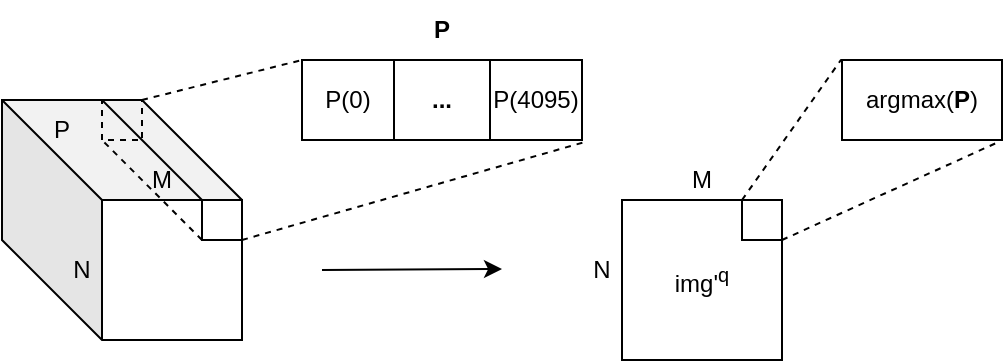 <mxfile version="21.3.7" type="github">
  <diagram name="第 1 页" id="SBmuENJPZcx3BKpMxjgy">
    <mxGraphModel dx="1050" dy="493" grid="1" gridSize="10" guides="1" tooltips="1" connect="1" arrows="1" fold="1" page="1" pageScale="1" pageWidth="827" pageHeight="1169" math="0" shadow="0">
      <root>
        <mxCell id="0" />
        <mxCell id="1" parent="0" />
        <mxCell id="1C2JHdiuvRbEZRAUdFf8-51" value="" style="shape=cube;whiteSpace=wrap;html=1;boundedLbl=1;backgroundOutline=1;darkOpacity=0.05;darkOpacity2=0.1;movable=1;resizable=1;rotatable=1;deletable=1;editable=1;locked=0;connectable=1;size=50;" vertex="1" parent="1">
          <mxGeometry x="220" y="190" width="120" height="120" as="geometry" />
        </mxCell>
        <mxCell id="1C2JHdiuvRbEZRAUdFf8-70" value="" style="whiteSpace=wrap;html=1;aspect=fixed;gradientColor=none;fillColor=none;dashed=1;" vertex="1" parent="1">
          <mxGeometry x="270" y="190" width="20" height="20" as="geometry" />
        </mxCell>
        <mxCell id="1C2JHdiuvRbEZRAUdFf8-52" value="M" style="text;html=1;strokeColor=none;fillColor=none;align=center;verticalAlign=middle;whiteSpace=wrap;rounded=0;" vertex="1" parent="1">
          <mxGeometry x="270" y="215" width="60" height="30" as="geometry" />
        </mxCell>
        <mxCell id="1C2JHdiuvRbEZRAUdFf8-53" value="N" style="text;html=1;strokeColor=none;fillColor=none;align=center;verticalAlign=middle;whiteSpace=wrap;rounded=0;" vertex="1" parent="1">
          <mxGeometry x="230" y="260" width="60" height="30" as="geometry" />
        </mxCell>
        <mxCell id="1C2JHdiuvRbEZRAUdFf8-54" value="P" style="text;html=1;strokeColor=none;fillColor=none;align=center;verticalAlign=middle;whiteSpace=wrap;rounded=0;" vertex="1" parent="1">
          <mxGeometry x="220" y="190" width="60" height="30" as="geometry" />
        </mxCell>
        <mxCell id="1C2JHdiuvRbEZRAUdFf8-55" value="" style="endArrow=classic;html=1;rounded=0;" edge="1" parent="1">
          <mxGeometry width="50" height="50" relative="1" as="geometry">
            <mxPoint x="380" y="275" as="sourcePoint" />
            <mxPoint x="470" y="274.5" as="targetPoint" />
          </mxGeometry>
        </mxCell>
        <mxCell id="1C2JHdiuvRbEZRAUdFf8-59" value="" style="endArrow=none;dashed=1;html=1;rounded=0;exitX=0;exitY=0;exitDx=70;exitDy=0;exitPerimeter=0;entryX=0;entryY=0;entryDx=0;entryDy=0;" edge="1" parent="1" source="1C2JHdiuvRbEZRAUdFf8-51">
          <mxGeometry width="50" height="50" relative="1" as="geometry">
            <mxPoint x="340" y="190" as="sourcePoint" />
            <mxPoint x="370" y="170" as="targetPoint" />
          </mxGeometry>
        </mxCell>
        <mxCell id="1C2JHdiuvRbEZRAUdFf8-60" value="" style="endArrow=none;dashed=1;html=1;rounded=0;exitX=1;exitY=1;exitDx=0;exitDy=0;entryX=1.02;entryY=1.015;entryDx=0;entryDy=0;entryPerimeter=0;" edge="1" parent="1" source="1C2JHdiuvRbEZRAUdFf8-67" target="1C2JHdiuvRbEZRAUdFf8-75">
          <mxGeometry width="50" height="50" relative="1" as="geometry">
            <mxPoint x="430" y="260" as="sourcePoint" />
            <mxPoint x="480" y="210" as="targetPoint" />
          </mxGeometry>
        </mxCell>
        <mxCell id="1C2JHdiuvRbEZRAUdFf8-61" value="&lt;b&gt;P&lt;/b&gt;" style="text;html=1;strokeColor=none;fillColor=none;align=center;verticalAlign=middle;whiteSpace=wrap;rounded=0;" vertex="1" parent="1">
          <mxGeometry x="410" y="140" width="60" height="30" as="geometry" />
        </mxCell>
        <mxCell id="1C2JHdiuvRbEZRAUdFf8-62" value="" style="whiteSpace=wrap;html=1;aspect=fixed;" vertex="1" parent="1">
          <mxGeometry x="530" y="240" width="80" height="80" as="geometry" />
        </mxCell>
        <mxCell id="1C2JHdiuvRbEZRAUdFf8-63" value="M" style="text;html=1;strokeColor=none;fillColor=none;align=center;verticalAlign=middle;whiteSpace=wrap;rounded=0;" vertex="1" parent="1">
          <mxGeometry x="540" y="215" width="60" height="30" as="geometry" />
        </mxCell>
        <mxCell id="1C2JHdiuvRbEZRAUdFf8-64" value="N" style="text;html=1;strokeColor=none;fillColor=none;align=center;verticalAlign=middle;whiteSpace=wrap;rounded=0;" vertex="1" parent="1">
          <mxGeometry x="490" y="260" width="60" height="30" as="geometry" />
        </mxCell>
        <mxCell id="1C2JHdiuvRbEZRAUdFf8-67" value="" style="whiteSpace=wrap;html=1;aspect=fixed;" vertex="1" parent="1">
          <mxGeometry x="320" y="240" width="20" height="20" as="geometry" />
        </mxCell>
        <mxCell id="1C2JHdiuvRbEZRAUdFf8-68" value="" style="endArrow=none;html=1;rounded=0;exitX=0;exitY=0;exitDx=0;exitDy=0;" edge="1" parent="1" source="1C2JHdiuvRbEZRAUdFf8-70">
          <mxGeometry width="50" height="50" relative="1" as="geometry">
            <mxPoint x="590" y="430" as="sourcePoint" />
            <mxPoint x="270" y="190" as="targetPoint" />
          </mxGeometry>
        </mxCell>
        <mxCell id="1C2JHdiuvRbEZRAUdFf8-69" value="" style="endArrow=none;dashed=1;html=1;rounded=0;exitX=0;exitY=1;exitDx=0;exitDy=0;" edge="1" parent="1" source="1C2JHdiuvRbEZRAUdFf8-67">
          <mxGeometry width="50" height="50" relative="1" as="geometry">
            <mxPoint x="550" y="460" as="sourcePoint" />
            <mxPoint x="270" y="210" as="targetPoint" />
          </mxGeometry>
        </mxCell>
        <mxCell id="1C2JHdiuvRbEZRAUdFf8-71" value="" style="endArrow=none;html=1;rounded=0;exitX=0;exitY=0;exitDx=0;exitDy=0;" edge="1" parent="1" source="1C2JHdiuvRbEZRAUdFf8-67">
          <mxGeometry width="50" height="50" relative="1" as="geometry">
            <mxPoint x="320" y="240" as="sourcePoint" />
            <mxPoint x="270" y="190" as="targetPoint" />
          </mxGeometry>
        </mxCell>
        <mxCell id="1C2JHdiuvRbEZRAUdFf8-73" value="" style="whiteSpace=wrap;html=1;aspect=fixed;" vertex="1" parent="1">
          <mxGeometry x="590" y="240" width="20" height="20" as="geometry" />
        </mxCell>
        <mxCell id="1C2JHdiuvRbEZRAUdFf8-74" value="" style="shape=table;startSize=0;container=1;collapsible=0;childLayout=tableLayout;" vertex="1" parent="1">
          <mxGeometry x="370" y="170" width="140" height="40" as="geometry" />
        </mxCell>
        <mxCell id="1C2JHdiuvRbEZRAUdFf8-75" value="" style="shape=tableRow;horizontal=0;startSize=0;swimlaneHead=0;swimlaneBody=0;strokeColor=inherit;top=0;left=0;bottom=0;right=0;collapsible=0;dropTarget=0;fillColor=none;points=[[0,0.5],[1,0.5]];portConstraint=eastwest;" vertex="1" parent="1C2JHdiuvRbEZRAUdFf8-74">
          <mxGeometry width="140" height="40" as="geometry" />
        </mxCell>
        <mxCell id="1C2JHdiuvRbEZRAUdFf8-76" value="P(0)" style="shape=partialRectangle;html=1;whiteSpace=wrap;connectable=0;strokeColor=inherit;overflow=hidden;fillColor=none;top=0;left=0;bottom=0;right=0;pointerEvents=1;" vertex="1" parent="1C2JHdiuvRbEZRAUdFf8-75">
          <mxGeometry width="46" height="40" as="geometry">
            <mxRectangle width="46" height="40" as="alternateBounds" />
          </mxGeometry>
        </mxCell>
        <mxCell id="1C2JHdiuvRbEZRAUdFf8-77" value="&lt;b&gt;...&lt;/b&gt;" style="shape=partialRectangle;html=1;whiteSpace=wrap;connectable=0;strokeColor=inherit;overflow=hidden;fillColor=none;top=0;left=0;bottom=0;right=0;pointerEvents=1;" vertex="1" parent="1C2JHdiuvRbEZRAUdFf8-75">
          <mxGeometry x="46" width="48" height="40" as="geometry">
            <mxRectangle width="48" height="40" as="alternateBounds" />
          </mxGeometry>
        </mxCell>
        <mxCell id="1C2JHdiuvRbEZRAUdFf8-78" value="P(4095)" style="shape=partialRectangle;html=1;whiteSpace=wrap;connectable=0;strokeColor=inherit;overflow=hidden;fillColor=none;top=0;left=0;bottom=0;right=0;pointerEvents=1;" vertex="1" parent="1C2JHdiuvRbEZRAUdFf8-75">
          <mxGeometry x="94" width="46" height="40" as="geometry">
            <mxRectangle width="46" height="40" as="alternateBounds" />
          </mxGeometry>
        </mxCell>
        <mxCell id="1C2JHdiuvRbEZRAUdFf8-79" value="" style="endArrow=none;dashed=1;html=1;rounded=0;entryX=-0.005;entryY=-0.005;entryDx=0;entryDy=0;entryPerimeter=0;" edge="1" parent="1" target="1C2JHdiuvRbEZRAUdFf8-82">
          <mxGeometry width="50" height="50" relative="1" as="geometry">
            <mxPoint x="590" y="240" as="sourcePoint" />
            <mxPoint x="640" y="190" as="targetPoint" />
          </mxGeometry>
        </mxCell>
        <mxCell id="1C2JHdiuvRbEZRAUdFf8-80" value="" style="endArrow=none;dashed=1;html=1;rounded=0;entryX=0.967;entryY=1.035;entryDx=0;entryDy=0;entryPerimeter=0;" edge="1" parent="1" target="1C2JHdiuvRbEZRAUdFf8-82">
          <mxGeometry width="50" height="50" relative="1" as="geometry">
            <mxPoint x="610" y="260" as="sourcePoint" />
            <mxPoint x="660" y="210" as="targetPoint" />
          </mxGeometry>
        </mxCell>
        <mxCell id="1C2JHdiuvRbEZRAUdFf8-81" value="" style="shape=table;startSize=0;container=1;collapsible=0;childLayout=tableLayout;" vertex="1" parent="1">
          <mxGeometry x="640" y="170" width="80" height="40" as="geometry" />
        </mxCell>
        <mxCell id="1C2JHdiuvRbEZRAUdFf8-82" value="" style="shape=tableRow;horizontal=0;startSize=0;swimlaneHead=0;swimlaneBody=0;strokeColor=inherit;top=0;left=0;bottom=0;right=0;collapsible=0;dropTarget=0;fillColor=none;points=[[0,0.5],[1,0.5]];portConstraint=eastwest;" vertex="1" parent="1C2JHdiuvRbEZRAUdFf8-81">
          <mxGeometry width="80" height="40" as="geometry" />
        </mxCell>
        <mxCell id="1C2JHdiuvRbEZRAUdFf8-83" value="argmax(&lt;b&gt;P&lt;/b&gt;)" style="shape=partialRectangle;html=1;whiteSpace=wrap;connectable=0;strokeColor=inherit;overflow=hidden;fillColor=none;top=0;left=0;bottom=0;right=0;pointerEvents=1;" vertex="1" parent="1C2JHdiuvRbEZRAUdFf8-82">
          <mxGeometry width="80" height="40" as="geometry">
            <mxRectangle width="80" height="40" as="alternateBounds" />
          </mxGeometry>
        </mxCell>
        <mxCell id="1C2JHdiuvRbEZRAUdFf8-84" value="img&#39;&lt;sup&gt;q&lt;/sup&gt;" style="text;html=1;strokeColor=none;fillColor=none;align=center;verticalAlign=middle;whiteSpace=wrap;rounded=0;" vertex="1" parent="1">
          <mxGeometry x="540" y="265" width="60" height="30" as="geometry" />
        </mxCell>
      </root>
    </mxGraphModel>
  </diagram>
</mxfile>
